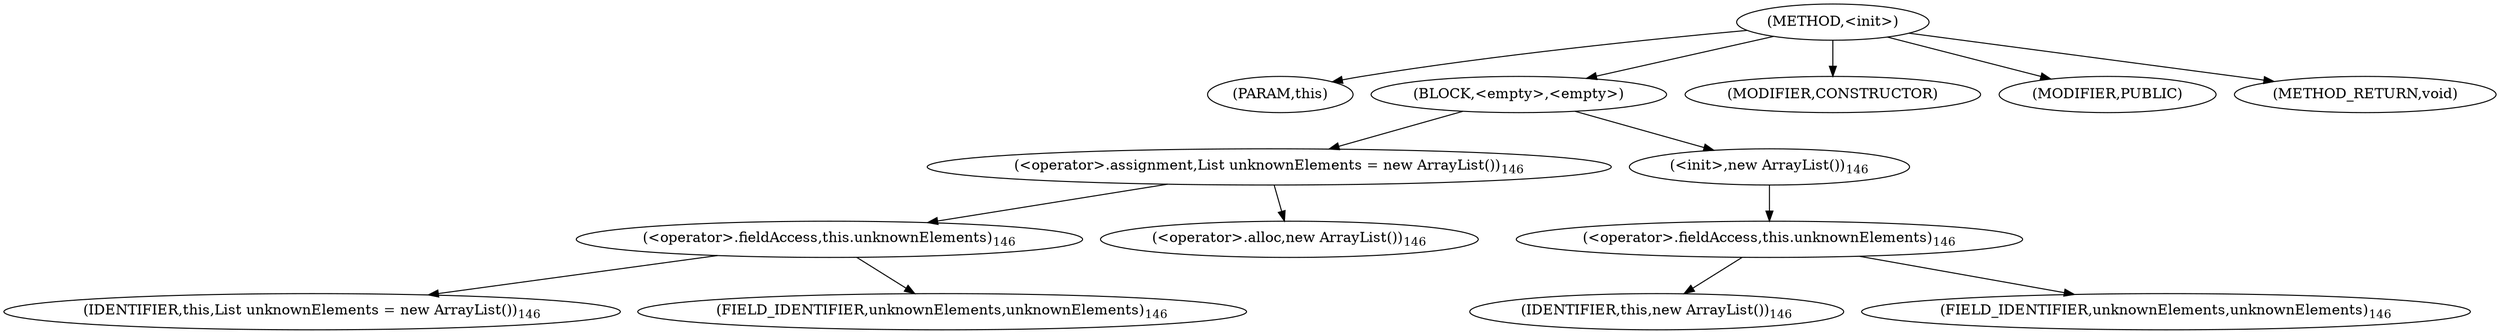 digraph "&lt;init&gt;" {  
"233" [label = <(METHOD,&lt;init&gt;)> ]
"234" [label = <(PARAM,this)> ]
"235" [label = <(BLOCK,&lt;empty&gt;,&lt;empty&gt;)> ]
"236" [label = <(&lt;operator&gt;.assignment,List unknownElements = new ArrayList())<SUB>146</SUB>> ]
"237" [label = <(&lt;operator&gt;.fieldAccess,this.unknownElements)<SUB>146</SUB>> ]
"238" [label = <(IDENTIFIER,this,List unknownElements = new ArrayList())<SUB>146</SUB>> ]
"239" [label = <(FIELD_IDENTIFIER,unknownElements,unknownElements)<SUB>146</SUB>> ]
"240" [label = <(&lt;operator&gt;.alloc,new ArrayList())<SUB>146</SUB>> ]
"241" [label = <(&lt;init&gt;,new ArrayList())<SUB>146</SUB>> ]
"242" [label = <(&lt;operator&gt;.fieldAccess,this.unknownElements)<SUB>146</SUB>> ]
"243" [label = <(IDENTIFIER,this,new ArrayList())<SUB>146</SUB>> ]
"244" [label = <(FIELD_IDENTIFIER,unknownElements,unknownElements)<SUB>146</SUB>> ]
"245" [label = <(MODIFIER,CONSTRUCTOR)> ]
"246" [label = <(MODIFIER,PUBLIC)> ]
"247" [label = <(METHOD_RETURN,void)> ]
  "233" -> "234" 
  "233" -> "235" 
  "233" -> "245" 
  "233" -> "246" 
  "233" -> "247" 
  "235" -> "236" 
  "235" -> "241" 
  "236" -> "237" 
  "236" -> "240" 
  "237" -> "238" 
  "237" -> "239" 
  "241" -> "242" 
  "242" -> "243" 
  "242" -> "244" 
}
